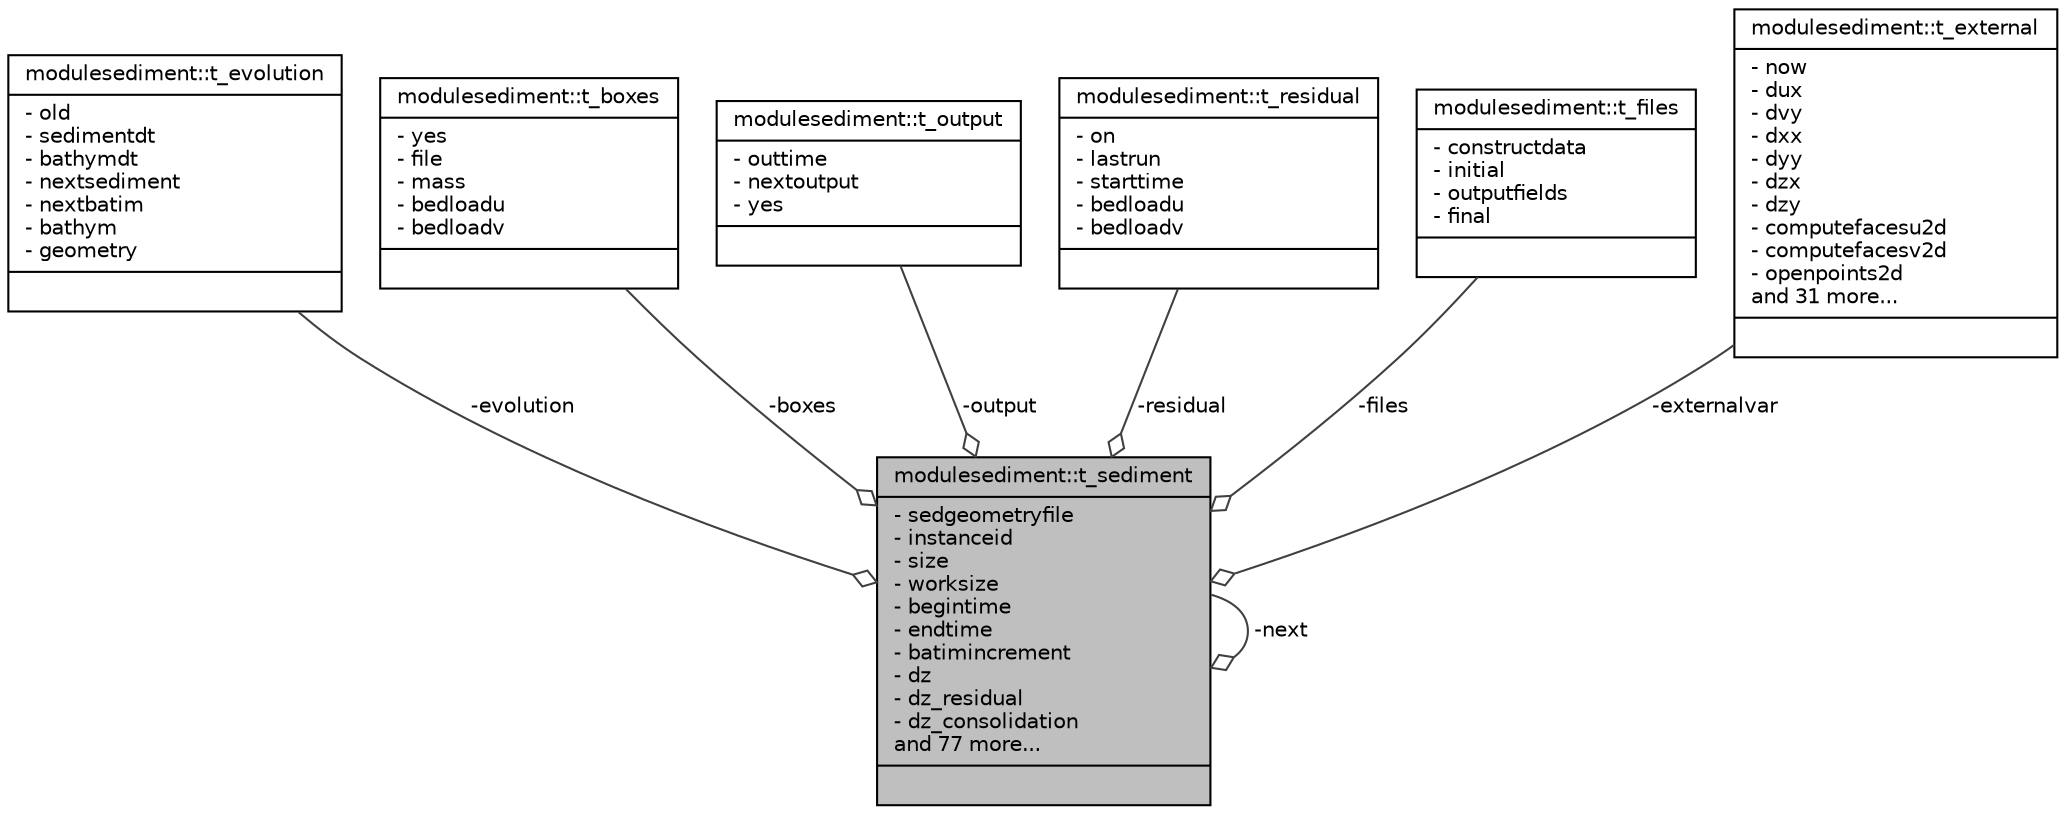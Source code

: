 digraph "modulesediment::t_sediment"
{
 // LATEX_PDF_SIZE
  edge [fontname="Helvetica",fontsize="10",labelfontname="Helvetica",labelfontsize="10"];
  node [fontname="Helvetica",fontsize="10",shape=record];
  Node1 [label="{modulesediment::t_sediment\n|- sedgeometryfile\l- instanceid\l- size\l- worksize\l- begintime\l- endtime\l- batimincrement\l- dz\l- dz_residual\l- dz_consolidation\land 77 more...\l|}",height=0.2,width=0.4,color="black", fillcolor="grey75", style="filled", fontcolor="black",tooltip=" "];
  Node2 -> Node1 [color="grey25",fontsize="10",style="solid",label=" -evolution" ,arrowhead="odiamond",fontname="Helvetica"];
  Node2 [label="{modulesediment::t_evolution\n|- old\l- sedimentdt\l- bathymdt\l- nextsediment\l- nextbatim\l- bathym\l- geometry\l|}",height=0.2,width=0.4,color="black", fillcolor="white", style="filled",URL="$structmodulesediment_1_1t__evolution.html",tooltip=" "];
  Node3 -> Node1 [color="grey25",fontsize="10",style="solid",label=" -boxes" ,arrowhead="odiamond",fontname="Helvetica"];
  Node3 [label="{modulesediment::t_boxes\n|- yes\l- file\l- mass\l- bedloadu\l- bedloadv\l|}",height=0.2,width=0.4,color="black", fillcolor="white", style="filled",URL="$structmodulesediment_1_1t__boxes.html",tooltip=" "];
  Node4 -> Node1 [color="grey25",fontsize="10",style="solid",label=" -output" ,arrowhead="odiamond",fontname="Helvetica"];
  Node4 [label="{modulesediment::t_output\n|- outtime\l- nextoutput\l- yes\l|}",height=0.2,width=0.4,color="black", fillcolor="white", style="filled",URL="$structmodulesediment_1_1t__output.html",tooltip=" "];
  Node1 -> Node1 [color="grey25",fontsize="10",style="solid",label=" -next" ,arrowhead="odiamond",fontname="Helvetica"];
  Node5 -> Node1 [color="grey25",fontsize="10",style="solid",label=" -residual" ,arrowhead="odiamond",fontname="Helvetica"];
  Node5 [label="{modulesediment::t_residual\n|- on\l- lastrun\l- starttime\l- bedloadu\l- bedloadv\l|}",height=0.2,width=0.4,color="black", fillcolor="white", style="filled",URL="$structmodulesediment_1_1t__residual.html",tooltip=" "];
  Node6 -> Node1 [color="grey25",fontsize="10",style="solid",label=" -files" ,arrowhead="odiamond",fontname="Helvetica"];
  Node6 [label="{modulesediment::t_files\n|- constructdata\l- initial\l- outputfields\l- final\l|}",height=0.2,width=0.4,color="black", fillcolor="white", style="filled",URL="$structmodulesediment_1_1t__files.html",tooltip=" "];
  Node7 -> Node1 [color="grey25",fontsize="10",style="solid",label=" -externalvar" ,arrowhead="odiamond",fontname="Helvetica"];
  Node7 [label="{modulesediment::t_external\n|- now\l- dux\l- dvy\l- dxx\l- dyy\l- dzx\l- dzy\l- computefacesu2d\l- computefacesv2d\l- openpoints2d\land 31 more...\l|}",height=0.2,width=0.4,color="black", fillcolor="white", style="filled",URL="$structmodulesediment_1_1t__external.html",tooltip=" "];
}
